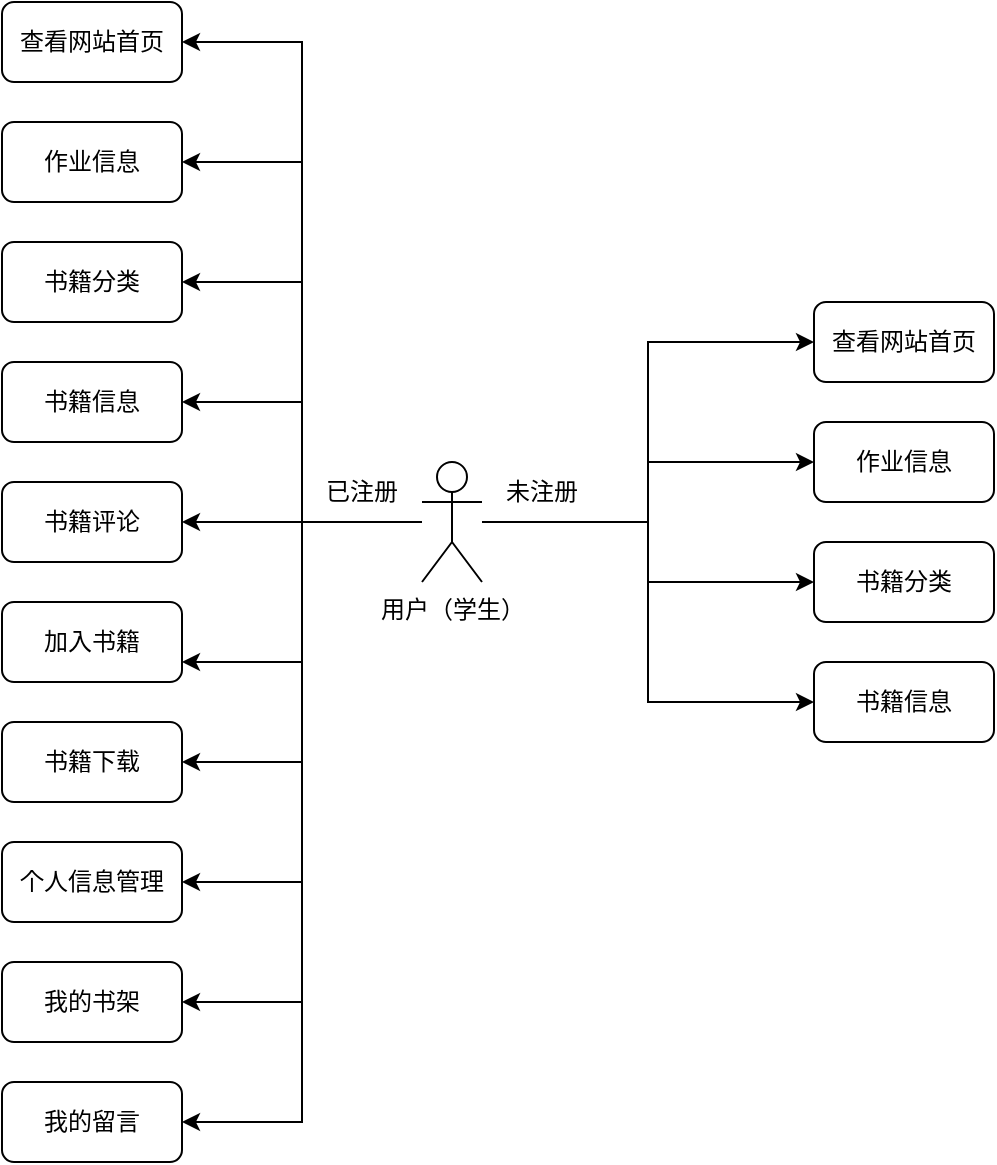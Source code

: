 <mxfile version="17.2.4" type="github">
  <diagram id="QPtJd69Gh5Qekn77zdD6" name="第 1 页">
    <mxGraphModel dx="1422" dy="706" grid="1" gridSize="10" guides="1" tooltips="1" connect="1" arrows="1" fold="1" page="1" pageScale="1" pageWidth="827" pageHeight="1169" math="0" shadow="0">
      <root>
        <mxCell id="0" />
        <mxCell id="1" parent="0" />
        <mxCell id="7TMFgPPRemAHgRmNh8_3-8" style="edgeStyle=orthogonalEdgeStyle;rounded=0;orthogonalLoop=1;jettySize=auto;html=1;entryX=0;entryY=0.5;entryDx=0;entryDy=0;" edge="1" parent="1" source="7TMFgPPRemAHgRmNh8_3-1" target="7TMFgPPRemAHgRmNh8_3-3">
          <mxGeometry relative="1" as="geometry" />
        </mxCell>
        <mxCell id="7TMFgPPRemAHgRmNh8_3-9" style="edgeStyle=orthogonalEdgeStyle;rounded=0;orthogonalLoop=1;jettySize=auto;html=1;" edge="1" parent="1" source="7TMFgPPRemAHgRmNh8_3-1" target="7TMFgPPRemAHgRmNh8_3-4">
          <mxGeometry relative="1" as="geometry" />
        </mxCell>
        <mxCell id="7TMFgPPRemAHgRmNh8_3-10" style="edgeStyle=orthogonalEdgeStyle;rounded=0;orthogonalLoop=1;jettySize=auto;html=1;" edge="1" parent="1" source="7TMFgPPRemAHgRmNh8_3-1" target="7TMFgPPRemAHgRmNh8_3-5">
          <mxGeometry relative="1" as="geometry" />
        </mxCell>
        <mxCell id="7TMFgPPRemAHgRmNh8_3-11" style="edgeStyle=orthogonalEdgeStyle;rounded=0;orthogonalLoop=1;jettySize=auto;html=1;entryX=0;entryY=0.5;entryDx=0;entryDy=0;" edge="1" parent="1" source="7TMFgPPRemAHgRmNh8_3-1" target="7TMFgPPRemAHgRmNh8_3-6">
          <mxGeometry relative="1" as="geometry" />
        </mxCell>
        <mxCell id="7TMFgPPRemAHgRmNh8_3-28" style="edgeStyle=orthogonalEdgeStyle;rounded=0;orthogonalLoop=1;jettySize=auto;html=1;entryX=1;entryY=0.5;entryDx=0;entryDy=0;" edge="1" parent="1" source="7TMFgPPRemAHgRmNh8_3-1" target="7TMFgPPRemAHgRmNh8_3-15">
          <mxGeometry relative="1" as="geometry" />
        </mxCell>
        <mxCell id="7TMFgPPRemAHgRmNh8_3-29" style="edgeStyle=orthogonalEdgeStyle;rounded=0;orthogonalLoop=1;jettySize=auto;html=1;entryX=1;entryY=0.5;entryDx=0;entryDy=0;" edge="1" parent="1" source="7TMFgPPRemAHgRmNh8_3-1" target="7TMFgPPRemAHgRmNh8_3-16">
          <mxGeometry relative="1" as="geometry" />
        </mxCell>
        <mxCell id="7TMFgPPRemAHgRmNh8_3-30" style="edgeStyle=orthogonalEdgeStyle;rounded=0;orthogonalLoop=1;jettySize=auto;html=1;entryX=1;entryY=0.5;entryDx=0;entryDy=0;" edge="1" parent="1" source="7TMFgPPRemAHgRmNh8_3-1" target="7TMFgPPRemAHgRmNh8_3-17">
          <mxGeometry relative="1" as="geometry" />
        </mxCell>
        <mxCell id="7TMFgPPRemAHgRmNh8_3-31" style="edgeStyle=orthogonalEdgeStyle;rounded=0;orthogonalLoop=1;jettySize=auto;html=1;entryX=1;entryY=0.5;entryDx=0;entryDy=0;" edge="1" parent="1" source="7TMFgPPRemAHgRmNh8_3-1" target="7TMFgPPRemAHgRmNh8_3-18">
          <mxGeometry relative="1" as="geometry" />
        </mxCell>
        <mxCell id="7TMFgPPRemAHgRmNh8_3-32" style="edgeStyle=orthogonalEdgeStyle;rounded=0;orthogonalLoop=1;jettySize=auto;html=1;" edge="1" parent="1" source="7TMFgPPRemAHgRmNh8_3-1" target="7TMFgPPRemAHgRmNh8_3-14">
          <mxGeometry relative="1" as="geometry" />
        </mxCell>
        <mxCell id="7TMFgPPRemAHgRmNh8_3-33" style="edgeStyle=orthogonalEdgeStyle;rounded=0;orthogonalLoop=1;jettySize=auto;html=1;entryX=1;entryY=0.75;entryDx=0;entryDy=0;" edge="1" parent="1" source="7TMFgPPRemAHgRmNh8_3-1" target="7TMFgPPRemAHgRmNh8_3-23">
          <mxGeometry relative="1" as="geometry" />
        </mxCell>
        <mxCell id="7TMFgPPRemAHgRmNh8_3-34" style="edgeStyle=orthogonalEdgeStyle;rounded=0;orthogonalLoop=1;jettySize=auto;html=1;entryX=1;entryY=0.5;entryDx=0;entryDy=0;" edge="1" parent="1" source="7TMFgPPRemAHgRmNh8_3-1" target="7TMFgPPRemAHgRmNh8_3-24">
          <mxGeometry relative="1" as="geometry" />
        </mxCell>
        <mxCell id="7TMFgPPRemAHgRmNh8_3-35" style="edgeStyle=orthogonalEdgeStyle;rounded=0;orthogonalLoop=1;jettySize=auto;html=1;entryX=1;entryY=0.5;entryDx=0;entryDy=0;" edge="1" parent="1" source="7TMFgPPRemAHgRmNh8_3-1" target="7TMFgPPRemAHgRmNh8_3-25">
          <mxGeometry relative="1" as="geometry" />
        </mxCell>
        <mxCell id="7TMFgPPRemAHgRmNh8_3-36" style="edgeStyle=orthogonalEdgeStyle;rounded=0;orthogonalLoop=1;jettySize=auto;html=1;entryX=1;entryY=0.5;entryDx=0;entryDy=0;" edge="1" parent="1" source="7TMFgPPRemAHgRmNh8_3-1" target="7TMFgPPRemAHgRmNh8_3-26">
          <mxGeometry relative="1" as="geometry" />
        </mxCell>
        <mxCell id="7TMFgPPRemAHgRmNh8_3-37" style="edgeStyle=orthogonalEdgeStyle;rounded=0;orthogonalLoop=1;jettySize=auto;html=1;entryX=1;entryY=0.5;entryDx=0;entryDy=0;" edge="1" parent="1" source="7TMFgPPRemAHgRmNh8_3-1" target="7TMFgPPRemAHgRmNh8_3-27">
          <mxGeometry relative="1" as="geometry" />
        </mxCell>
        <mxCell id="7TMFgPPRemAHgRmNh8_3-1" value="用户（学生）" style="shape=umlActor;verticalLabelPosition=bottom;verticalAlign=top;html=1;outlineConnect=0;" vertex="1" parent="1">
          <mxGeometry x="430" y="280" width="30" height="60" as="geometry" />
        </mxCell>
        <mxCell id="7TMFgPPRemAHgRmNh8_3-3" value="查看网站首页" style="rounded=1;whiteSpace=wrap;html=1;" vertex="1" parent="1">
          <mxGeometry x="626" y="200" width="90" height="40" as="geometry" />
        </mxCell>
        <mxCell id="7TMFgPPRemAHgRmNh8_3-4" value="作业信息" style="rounded=1;whiteSpace=wrap;html=1;" vertex="1" parent="1">
          <mxGeometry x="626" y="260" width="90" height="40" as="geometry" />
        </mxCell>
        <mxCell id="7TMFgPPRemAHgRmNh8_3-5" value="书籍分类" style="rounded=1;whiteSpace=wrap;html=1;" vertex="1" parent="1">
          <mxGeometry x="626" y="320" width="90" height="40" as="geometry" />
        </mxCell>
        <mxCell id="7TMFgPPRemAHgRmNh8_3-6" value="书籍信息" style="rounded=1;whiteSpace=wrap;html=1;" vertex="1" parent="1">
          <mxGeometry x="626" y="380" width="90" height="40" as="geometry" />
        </mxCell>
        <mxCell id="7TMFgPPRemAHgRmNh8_3-13" value="未注册" style="text;html=1;strokeColor=none;fillColor=none;align=center;verticalAlign=middle;whiteSpace=wrap;rounded=0;" vertex="1" parent="1">
          <mxGeometry x="460" y="280" width="60" height="30" as="geometry" />
        </mxCell>
        <mxCell id="7TMFgPPRemAHgRmNh8_3-14" value="书籍评论" style="rounded=1;whiteSpace=wrap;html=1;" vertex="1" parent="1">
          <mxGeometry x="220" y="290" width="90" height="40" as="geometry" />
        </mxCell>
        <mxCell id="7TMFgPPRemAHgRmNh8_3-15" value="查看网站首页" style="rounded=1;whiteSpace=wrap;html=1;" vertex="1" parent="1">
          <mxGeometry x="220" y="50" width="90" height="40" as="geometry" />
        </mxCell>
        <mxCell id="7TMFgPPRemAHgRmNh8_3-16" value="作业信息" style="rounded=1;whiteSpace=wrap;html=1;" vertex="1" parent="1">
          <mxGeometry x="220" y="110" width="90" height="40" as="geometry" />
        </mxCell>
        <mxCell id="7TMFgPPRemAHgRmNh8_3-17" value="书籍分类" style="rounded=1;whiteSpace=wrap;html=1;" vertex="1" parent="1">
          <mxGeometry x="220" y="170" width="90" height="40" as="geometry" />
        </mxCell>
        <mxCell id="7TMFgPPRemAHgRmNh8_3-18" value="书籍信息" style="rounded=1;whiteSpace=wrap;html=1;" vertex="1" parent="1">
          <mxGeometry x="220" y="230" width="90" height="40" as="geometry" />
        </mxCell>
        <mxCell id="7TMFgPPRemAHgRmNh8_3-23" value="加入书籍" style="rounded=1;whiteSpace=wrap;html=1;" vertex="1" parent="1">
          <mxGeometry x="220" y="350" width="90" height="40" as="geometry" />
        </mxCell>
        <mxCell id="7TMFgPPRemAHgRmNh8_3-24" value="书籍下载" style="rounded=1;whiteSpace=wrap;html=1;" vertex="1" parent="1">
          <mxGeometry x="220" y="410" width="90" height="40" as="geometry" />
        </mxCell>
        <mxCell id="7TMFgPPRemAHgRmNh8_3-25" value="个人信息管理" style="rounded=1;whiteSpace=wrap;html=1;" vertex="1" parent="1">
          <mxGeometry x="220" y="470" width="90" height="40" as="geometry" />
        </mxCell>
        <mxCell id="7TMFgPPRemAHgRmNh8_3-26" value="我的书架" style="rounded=1;whiteSpace=wrap;html=1;" vertex="1" parent="1">
          <mxGeometry x="220" y="530" width="90" height="40" as="geometry" />
        </mxCell>
        <mxCell id="7TMFgPPRemAHgRmNh8_3-27" value="我的留言" style="rounded=1;whiteSpace=wrap;html=1;" vertex="1" parent="1">
          <mxGeometry x="220" y="590" width="90" height="40" as="geometry" />
        </mxCell>
        <mxCell id="7TMFgPPRemAHgRmNh8_3-38" value="已注册" style="text;html=1;strokeColor=none;fillColor=none;align=center;verticalAlign=middle;whiteSpace=wrap;rounded=0;" vertex="1" parent="1">
          <mxGeometry x="370" y="280" width="60" height="30" as="geometry" />
        </mxCell>
      </root>
    </mxGraphModel>
  </diagram>
</mxfile>
